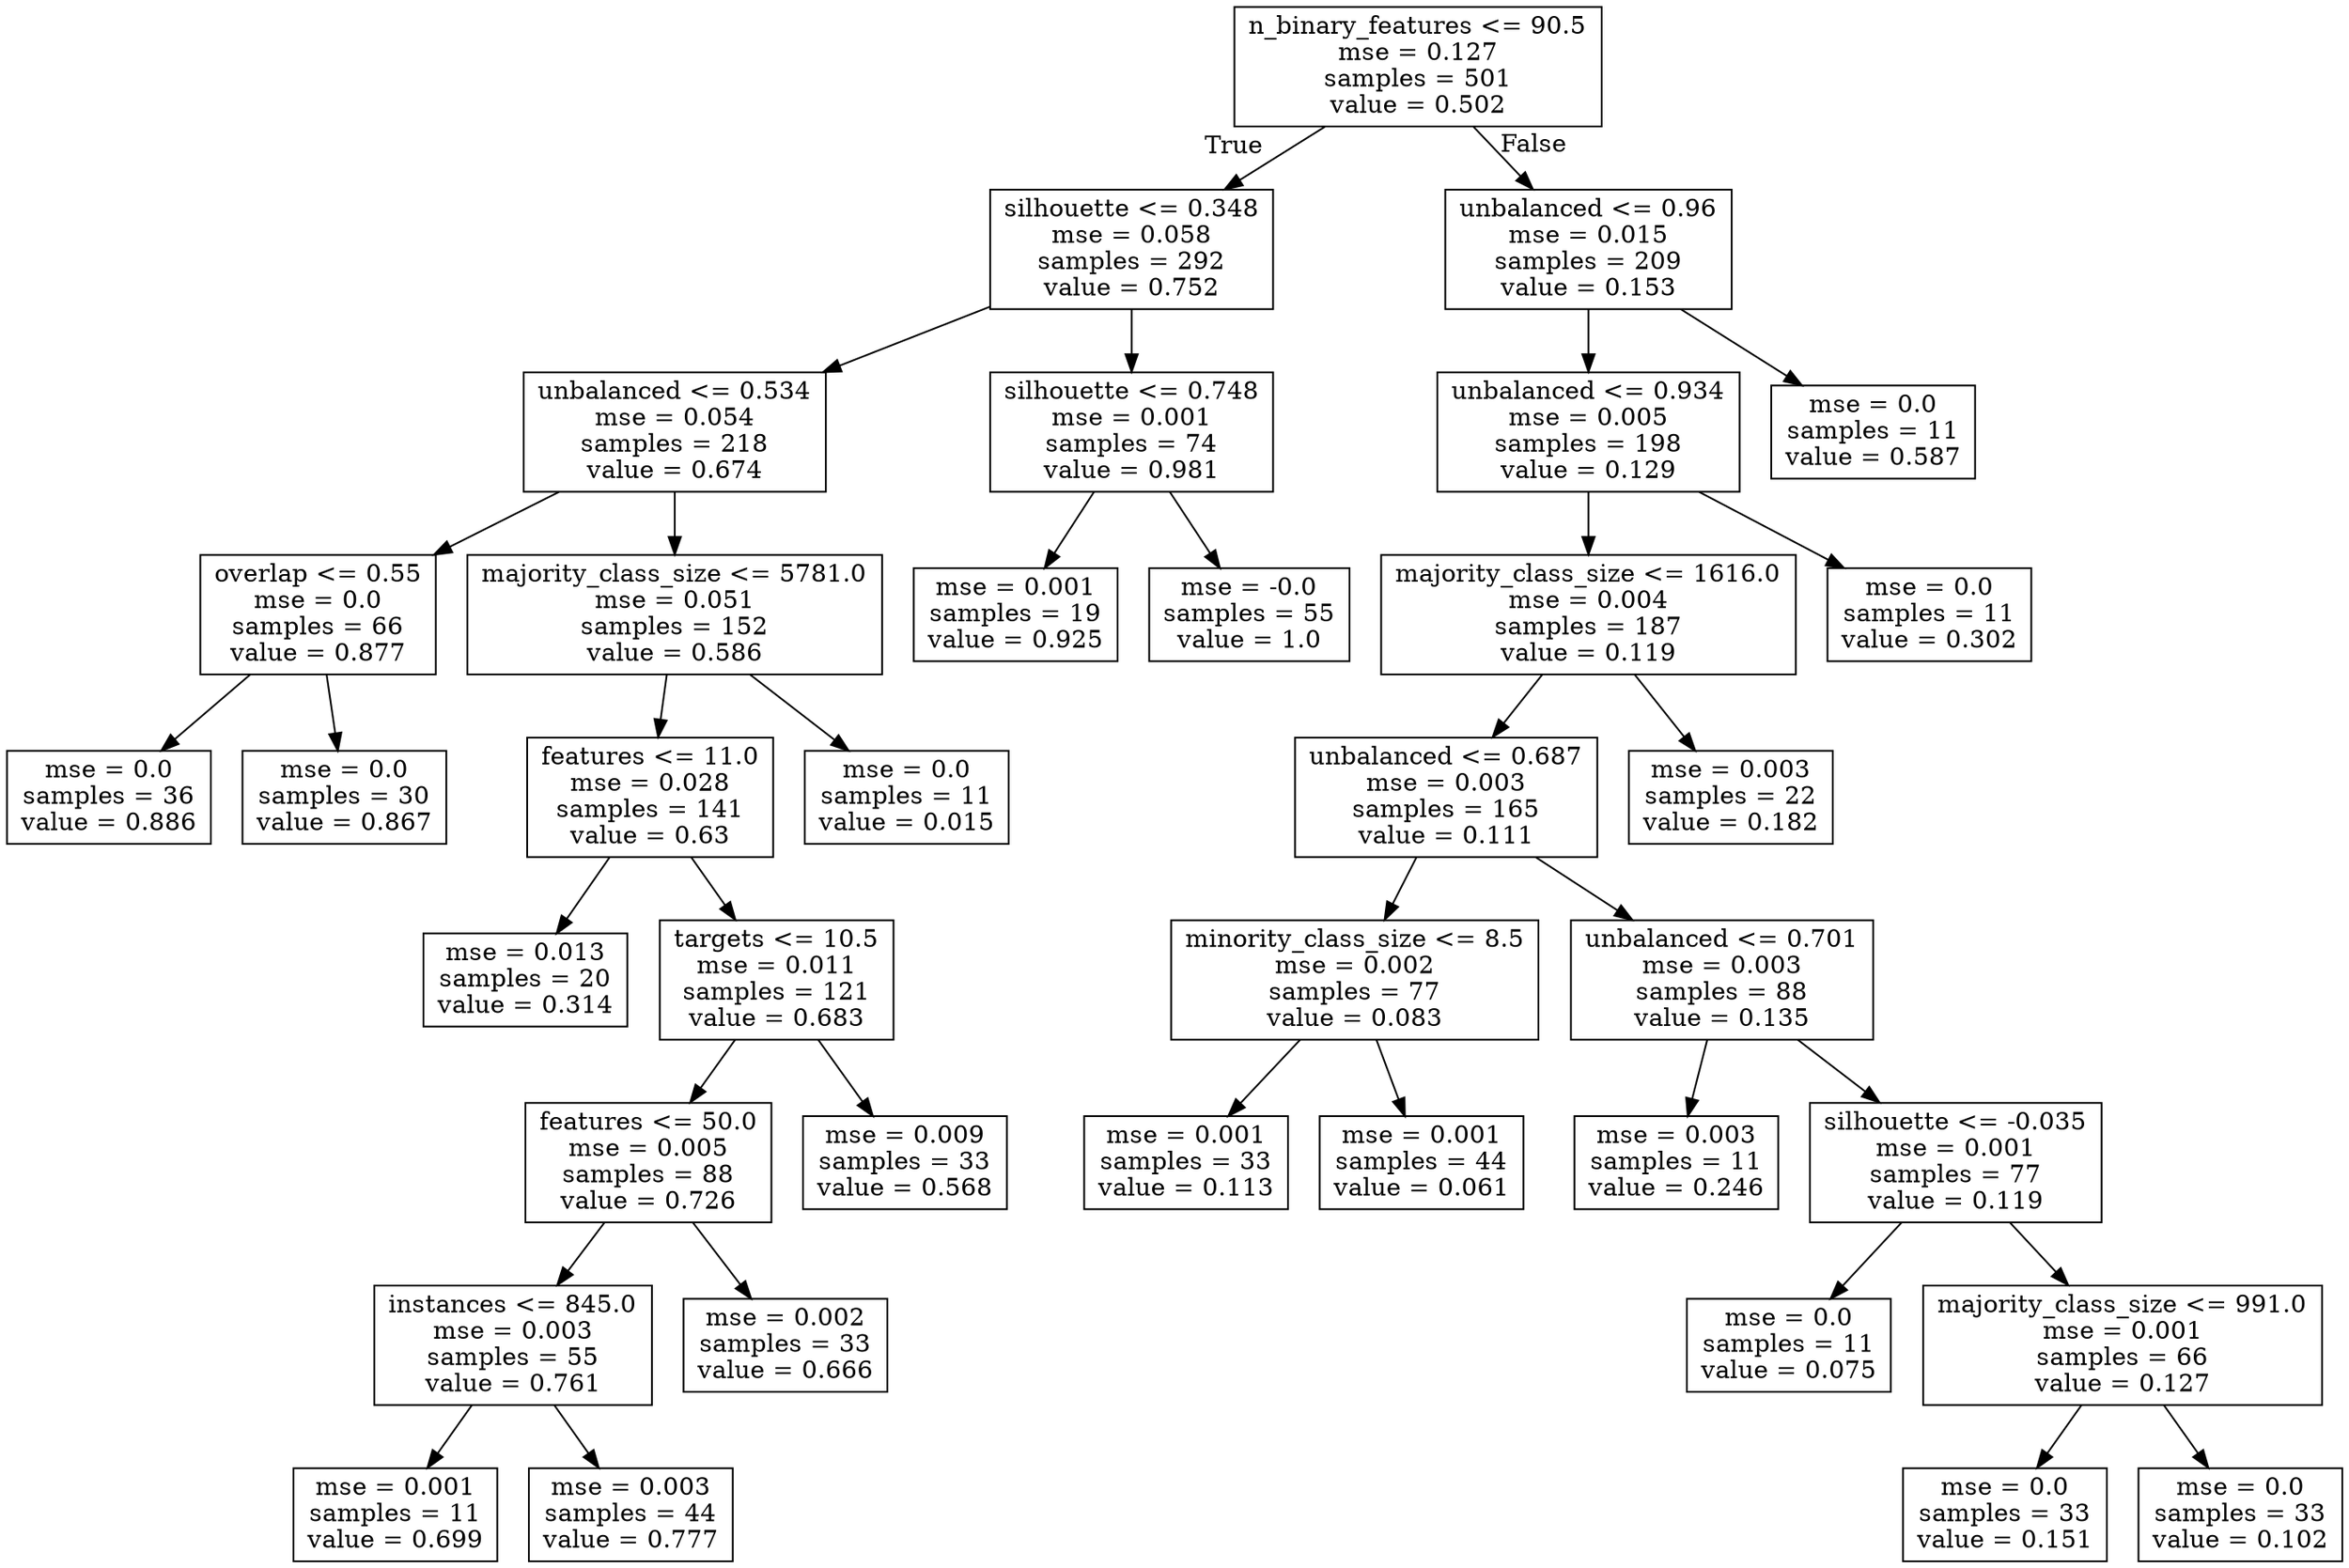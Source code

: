 digraph Tree {
node [shape=box] ;
0 [label="n_binary_features <= 90.5\nmse = 0.127\nsamples = 501\nvalue = 0.502"] ;
1 [label="silhouette <= 0.348\nmse = 0.058\nsamples = 292\nvalue = 0.752"] ;
0 -> 1 [labeldistance=2.5, labelangle=45, headlabel="True"] ;
2 [label="unbalanced <= 0.534\nmse = 0.054\nsamples = 218\nvalue = 0.674"] ;
1 -> 2 ;
3 [label="overlap <= 0.55\nmse = 0.0\nsamples = 66\nvalue = 0.877"] ;
2 -> 3 ;
4 [label="mse = 0.0\nsamples = 36\nvalue = 0.886"] ;
3 -> 4 ;
5 [label="mse = 0.0\nsamples = 30\nvalue = 0.867"] ;
3 -> 5 ;
6 [label="majority_class_size <= 5781.0\nmse = 0.051\nsamples = 152\nvalue = 0.586"] ;
2 -> 6 ;
7 [label="features <= 11.0\nmse = 0.028\nsamples = 141\nvalue = 0.63"] ;
6 -> 7 ;
8 [label="mse = 0.013\nsamples = 20\nvalue = 0.314"] ;
7 -> 8 ;
9 [label="targets <= 10.5\nmse = 0.011\nsamples = 121\nvalue = 0.683"] ;
7 -> 9 ;
10 [label="features <= 50.0\nmse = 0.005\nsamples = 88\nvalue = 0.726"] ;
9 -> 10 ;
11 [label="instances <= 845.0\nmse = 0.003\nsamples = 55\nvalue = 0.761"] ;
10 -> 11 ;
12 [label="mse = 0.001\nsamples = 11\nvalue = 0.699"] ;
11 -> 12 ;
13 [label="mse = 0.003\nsamples = 44\nvalue = 0.777"] ;
11 -> 13 ;
14 [label="mse = 0.002\nsamples = 33\nvalue = 0.666"] ;
10 -> 14 ;
15 [label="mse = 0.009\nsamples = 33\nvalue = 0.568"] ;
9 -> 15 ;
16 [label="mse = 0.0\nsamples = 11\nvalue = 0.015"] ;
6 -> 16 ;
17 [label="silhouette <= 0.748\nmse = 0.001\nsamples = 74\nvalue = 0.981"] ;
1 -> 17 ;
18 [label="mse = 0.001\nsamples = 19\nvalue = 0.925"] ;
17 -> 18 ;
19 [label="mse = -0.0\nsamples = 55\nvalue = 1.0"] ;
17 -> 19 ;
20 [label="unbalanced <= 0.96\nmse = 0.015\nsamples = 209\nvalue = 0.153"] ;
0 -> 20 [labeldistance=2.5, labelangle=-45, headlabel="False"] ;
21 [label="unbalanced <= 0.934\nmse = 0.005\nsamples = 198\nvalue = 0.129"] ;
20 -> 21 ;
22 [label="majority_class_size <= 1616.0\nmse = 0.004\nsamples = 187\nvalue = 0.119"] ;
21 -> 22 ;
23 [label="unbalanced <= 0.687\nmse = 0.003\nsamples = 165\nvalue = 0.111"] ;
22 -> 23 ;
24 [label="minority_class_size <= 8.5\nmse = 0.002\nsamples = 77\nvalue = 0.083"] ;
23 -> 24 ;
25 [label="mse = 0.001\nsamples = 33\nvalue = 0.113"] ;
24 -> 25 ;
26 [label="mse = 0.001\nsamples = 44\nvalue = 0.061"] ;
24 -> 26 ;
27 [label="unbalanced <= 0.701\nmse = 0.003\nsamples = 88\nvalue = 0.135"] ;
23 -> 27 ;
28 [label="mse = 0.003\nsamples = 11\nvalue = 0.246"] ;
27 -> 28 ;
29 [label="silhouette <= -0.035\nmse = 0.001\nsamples = 77\nvalue = 0.119"] ;
27 -> 29 ;
30 [label="mse = 0.0\nsamples = 11\nvalue = 0.075"] ;
29 -> 30 ;
31 [label="majority_class_size <= 991.0\nmse = 0.001\nsamples = 66\nvalue = 0.127"] ;
29 -> 31 ;
32 [label="mse = 0.0\nsamples = 33\nvalue = 0.151"] ;
31 -> 32 ;
33 [label="mse = 0.0\nsamples = 33\nvalue = 0.102"] ;
31 -> 33 ;
34 [label="mse = 0.003\nsamples = 22\nvalue = 0.182"] ;
22 -> 34 ;
35 [label="mse = 0.0\nsamples = 11\nvalue = 0.302"] ;
21 -> 35 ;
36 [label="mse = 0.0\nsamples = 11\nvalue = 0.587"] ;
20 -> 36 ;
}